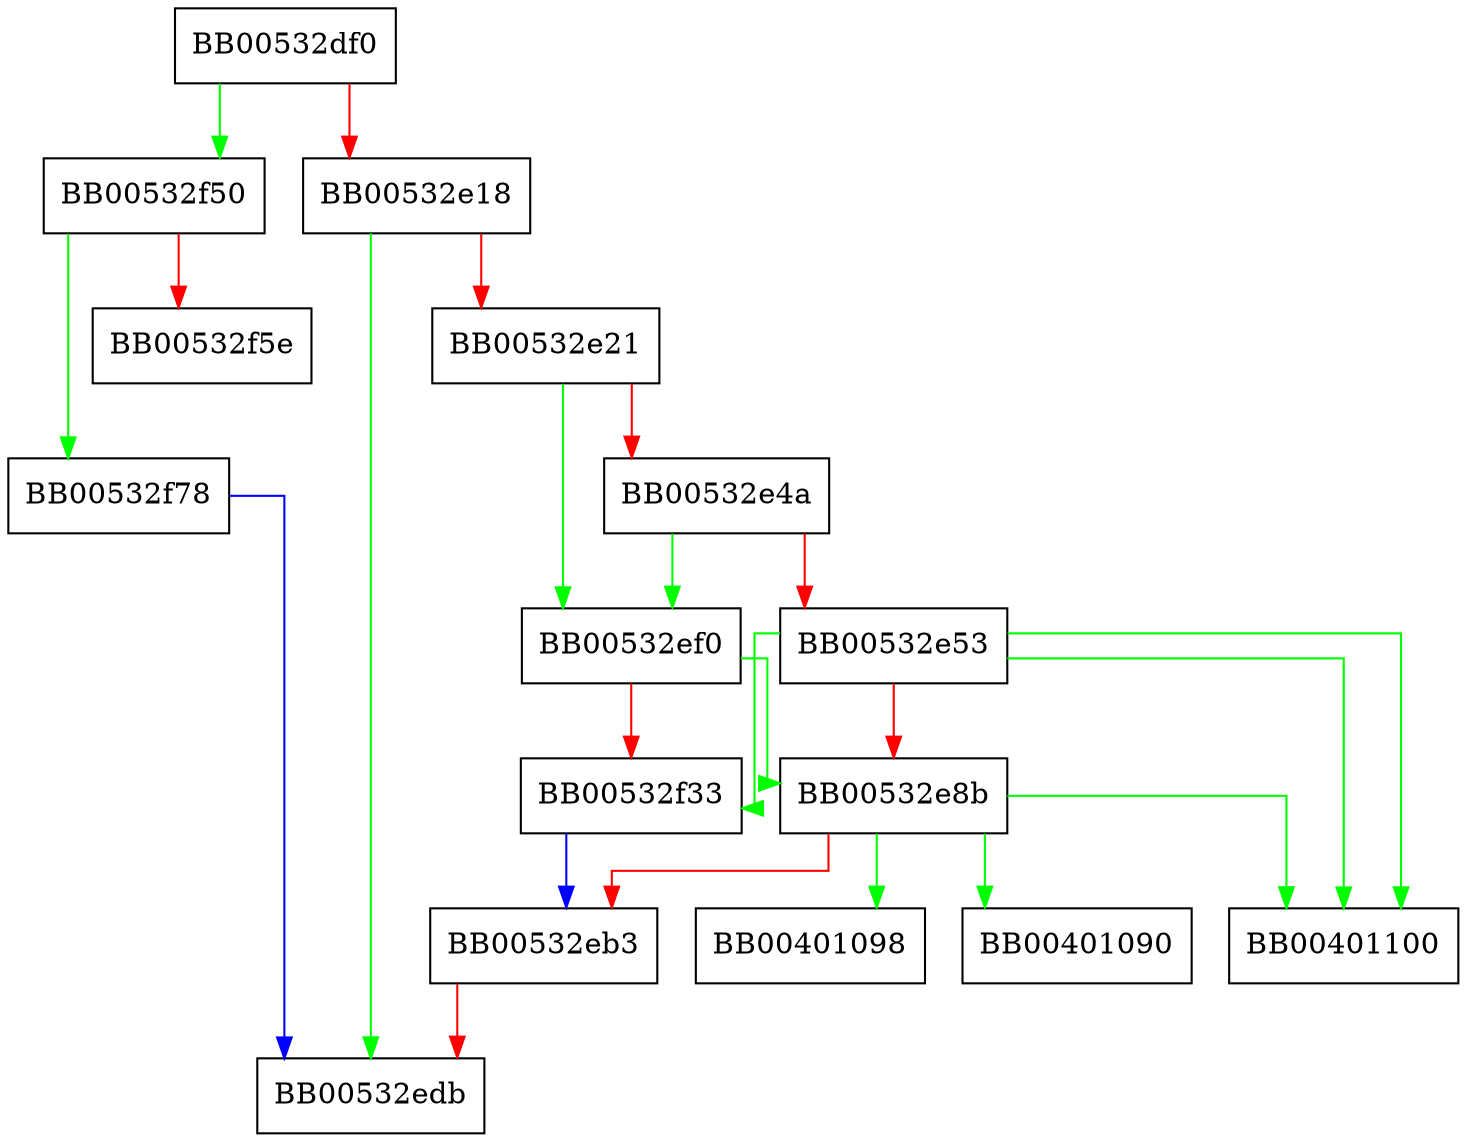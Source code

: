 digraph BIO_accept {
  node [shape="box"];
  graph [splines=ortho];
  BB00532df0 -> BB00532f50 [color="green"];
  BB00532df0 -> BB00532e18 [color="red"];
  BB00532e18 -> BB00532edb [color="green"];
  BB00532e18 -> BB00532e21 [color="red"];
  BB00532e21 -> BB00532ef0 [color="green"];
  BB00532e21 -> BB00532e4a [color="red"];
  BB00532e4a -> BB00532ef0 [color="green"];
  BB00532e4a -> BB00532e53 [color="red"];
  BB00532e53 -> BB00401100 [color="green"];
  BB00532e53 -> BB00401100 [color="green"];
  BB00532e53 -> BB00532f33 [color="green"];
  BB00532e53 -> BB00532e8b [color="red"];
  BB00532e8b -> BB00401090 [color="green"];
  BB00532e8b -> BB00401100 [color="green"];
  BB00532e8b -> BB00401098 [color="green"];
  BB00532e8b -> BB00532eb3 [color="red"];
  BB00532eb3 -> BB00532edb [color="red"];
  BB00532ef0 -> BB00532e8b [color="green"];
  BB00532ef0 -> BB00532f33 [color="red"];
  BB00532f33 -> BB00532eb3 [color="blue"];
  BB00532f50 -> BB00532f78 [color="green"];
  BB00532f50 -> BB00532f5e [color="red"];
  BB00532f78 -> BB00532edb [color="blue"];
}